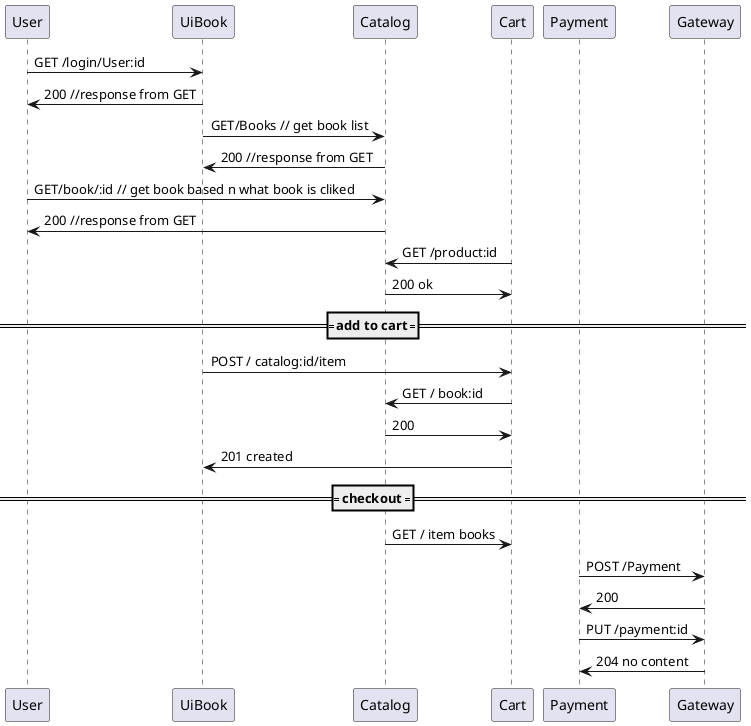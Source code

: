 @startuml
participant User
participant UiBook
participant Catalog
participant Cart
participant Payment
participant Gateway

User -> UiBook : GET /login/User:id
UiBook -> User : 200 //response from GET
UiBook  -> Catalog : GET/Books // get book list
Catalog -> UiBook : 200 //response from GET
User -> Catalog : GET/book/:id // get book based n what book is cliked
Catalog -> User : 200 //response from GET
Cart -> Catalog : GET /product:id
Catalog -> Cart : 200 ok 

==== add to cart ====
UiBook -> Cart : POST / catalog:id/item
Cart -> Catalog : GET / book:id
Catalog -> Cart : 200
Cart -> UiBook : 201 created

==== checkout ====
Catalog -> Cart : GET / item books
Payment -> Gateway : POST /Payment
Gateway -> Payment : 200
Payment -> Gateway : PUT /payment:id
Gateway -> Payment : 204 no content




@enduml